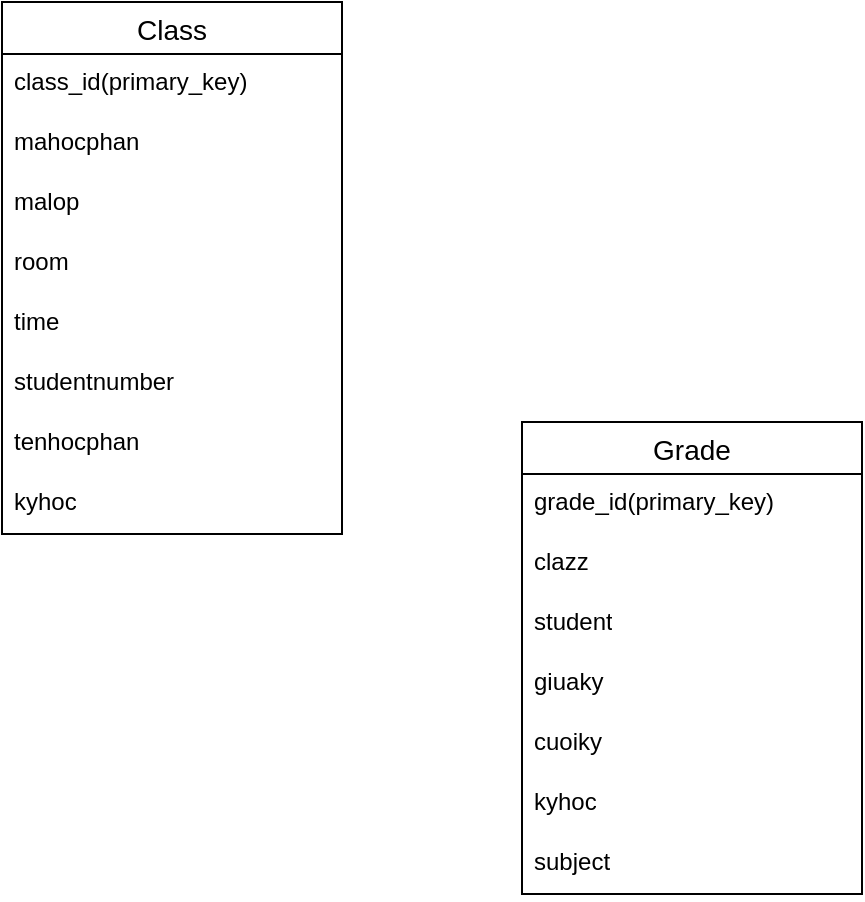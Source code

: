 <mxfile version="24.5.4" type="github">
  <diagram name="Page-1" id="IOjpnCaepcV3seA5GRL-">
    <mxGraphModel dx="1313" dy="706" grid="1" gridSize="10" guides="1" tooltips="1" connect="1" arrows="1" fold="1" page="1" pageScale="1" pageWidth="850" pageHeight="1100" math="0" shadow="0">
      <root>
        <mxCell id="0" />
        <mxCell id="1" parent="0" />
        <mxCell id="QQgcsJAT7TyLySzOBm0g-1" value="Class" style="swimlane;fontStyle=0;childLayout=stackLayout;horizontal=1;startSize=26;horizontalStack=0;resizeParent=1;resizeParentMax=0;resizeLast=0;collapsible=1;marginBottom=0;align=center;fontSize=14;" vertex="1" parent="1">
          <mxGeometry x="80" y="90" width="170" height="266" as="geometry" />
        </mxCell>
        <mxCell id="QQgcsJAT7TyLySzOBm0g-2" value="class_id(primary_key)" style="text;strokeColor=none;fillColor=none;spacingLeft=4;spacingRight=4;overflow=hidden;rotatable=0;points=[[0,0.5],[1,0.5]];portConstraint=eastwest;fontSize=12;whiteSpace=wrap;html=1;" vertex="1" parent="QQgcsJAT7TyLySzOBm0g-1">
          <mxGeometry y="26" width="170" height="30" as="geometry" />
        </mxCell>
        <mxCell id="QQgcsJAT7TyLySzOBm0g-3" value="mahocphan&lt;div&gt;&lt;br&gt;&lt;/div&gt;" style="text;strokeColor=none;fillColor=none;spacingLeft=4;spacingRight=4;overflow=hidden;rotatable=0;points=[[0,0.5],[1,0.5]];portConstraint=eastwest;fontSize=12;whiteSpace=wrap;html=1;" vertex="1" parent="QQgcsJAT7TyLySzOBm0g-1">
          <mxGeometry y="56" width="170" height="30" as="geometry" />
        </mxCell>
        <mxCell id="QQgcsJAT7TyLySzOBm0g-4" value="malop" style="text;strokeColor=none;fillColor=none;spacingLeft=4;spacingRight=4;overflow=hidden;rotatable=0;points=[[0,0.5],[1,0.5]];portConstraint=eastwest;fontSize=12;whiteSpace=wrap;html=1;" vertex="1" parent="QQgcsJAT7TyLySzOBm0g-1">
          <mxGeometry y="86" width="170" height="30" as="geometry" />
        </mxCell>
        <mxCell id="QQgcsJAT7TyLySzOBm0g-6" value="room" style="text;strokeColor=none;fillColor=none;spacingLeft=4;spacingRight=4;overflow=hidden;rotatable=0;points=[[0,0.5],[1,0.5]];portConstraint=eastwest;fontSize=12;whiteSpace=wrap;html=1;" vertex="1" parent="QQgcsJAT7TyLySzOBm0g-1">
          <mxGeometry y="116" width="170" height="30" as="geometry" />
        </mxCell>
        <mxCell id="QQgcsJAT7TyLySzOBm0g-7" value="time" style="text;strokeColor=none;fillColor=none;spacingLeft=4;spacingRight=4;overflow=hidden;rotatable=0;points=[[0,0.5],[1,0.5]];portConstraint=eastwest;fontSize=12;whiteSpace=wrap;html=1;" vertex="1" parent="QQgcsJAT7TyLySzOBm0g-1">
          <mxGeometry y="146" width="170" height="30" as="geometry" />
        </mxCell>
        <mxCell id="QQgcsJAT7TyLySzOBm0g-8" value="studentnumber" style="text;strokeColor=none;fillColor=none;spacingLeft=4;spacingRight=4;overflow=hidden;rotatable=0;points=[[0,0.5],[1,0.5]];portConstraint=eastwest;fontSize=12;whiteSpace=wrap;html=1;" vertex="1" parent="QQgcsJAT7TyLySzOBm0g-1">
          <mxGeometry y="176" width="170" height="30" as="geometry" />
        </mxCell>
        <mxCell id="QQgcsJAT7TyLySzOBm0g-9" value="tenhocphan" style="text;strokeColor=none;fillColor=none;spacingLeft=4;spacingRight=4;overflow=hidden;rotatable=0;points=[[0,0.5],[1,0.5]];portConstraint=eastwest;fontSize=12;whiteSpace=wrap;html=1;" vertex="1" parent="QQgcsJAT7TyLySzOBm0g-1">
          <mxGeometry y="206" width="170" height="30" as="geometry" />
        </mxCell>
        <mxCell id="QQgcsJAT7TyLySzOBm0g-10" value="kyhoc" style="text;strokeColor=none;fillColor=none;spacingLeft=4;spacingRight=4;overflow=hidden;rotatable=0;points=[[0,0.5],[1,0.5]];portConstraint=eastwest;fontSize=12;whiteSpace=wrap;html=1;" vertex="1" parent="QQgcsJAT7TyLySzOBm0g-1">
          <mxGeometry y="236" width="170" height="30" as="geometry" />
        </mxCell>
        <mxCell id="QQgcsJAT7TyLySzOBm0g-12" value="Grade" style="swimlane;fontStyle=0;childLayout=stackLayout;horizontal=1;startSize=26;horizontalStack=0;resizeParent=1;resizeParentMax=0;resizeLast=0;collapsible=1;marginBottom=0;align=center;fontSize=14;" vertex="1" parent="1">
          <mxGeometry x="340" y="300" width="170" height="236" as="geometry" />
        </mxCell>
        <mxCell id="QQgcsJAT7TyLySzOBm0g-13" value="grade_id(primary_key)" style="text;strokeColor=none;fillColor=none;spacingLeft=4;spacingRight=4;overflow=hidden;rotatable=0;points=[[0,0.5],[1,0.5]];portConstraint=eastwest;fontSize=12;whiteSpace=wrap;html=1;" vertex="1" parent="QQgcsJAT7TyLySzOBm0g-12">
          <mxGeometry y="26" width="170" height="30" as="geometry" />
        </mxCell>
        <mxCell id="QQgcsJAT7TyLySzOBm0g-14" value="clazz" style="text;strokeColor=none;fillColor=none;spacingLeft=4;spacingRight=4;overflow=hidden;rotatable=0;points=[[0,0.5],[1,0.5]];portConstraint=eastwest;fontSize=12;whiteSpace=wrap;html=1;" vertex="1" parent="QQgcsJAT7TyLySzOBm0g-12">
          <mxGeometry y="56" width="170" height="30" as="geometry" />
        </mxCell>
        <mxCell id="QQgcsJAT7TyLySzOBm0g-15" value="student" style="text;strokeColor=none;fillColor=none;spacingLeft=4;spacingRight=4;overflow=hidden;rotatable=0;points=[[0,0.5],[1,0.5]];portConstraint=eastwest;fontSize=12;whiteSpace=wrap;html=1;" vertex="1" parent="QQgcsJAT7TyLySzOBm0g-12">
          <mxGeometry y="86" width="170" height="30" as="geometry" />
        </mxCell>
        <mxCell id="QQgcsJAT7TyLySzOBm0g-16" value="giuaky" style="text;strokeColor=none;fillColor=none;spacingLeft=4;spacingRight=4;overflow=hidden;rotatable=0;points=[[0,0.5],[1,0.5]];portConstraint=eastwest;fontSize=12;whiteSpace=wrap;html=1;" vertex="1" parent="QQgcsJAT7TyLySzOBm0g-12">
          <mxGeometry y="116" width="170" height="30" as="geometry" />
        </mxCell>
        <mxCell id="QQgcsJAT7TyLySzOBm0g-17" value="cuoiky" style="text;strokeColor=none;fillColor=none;spacingLeft=4;spacingRight=4;overflow=hidden;rotatable=0;points=[[0,0.5],[1,0.5]];portConstraint=eastwest;fontSize=12;whiteSpace=wrap;html=1;" vertex="1" parent="QQgcsJAT7TyLySzOBm0g-12">
          <mxGeometry y="146" width="170" height="30" as="geometry" />
        </mxCell>
        <mxCell id="QQgcsJAT7TyLySzOBm0g-18" value="kyhoc" style="text;strokeColor=none;fillColor=none;spacingLeft=4;spacingRight=4;overflow=hidden;rotatable=0;points=[[0,0.5],[1,0.5]];portConstraint=eastwest;fontSize=12;whiteSpace=wrap;html=1;" vertex="1" parent="QQgcsJAT7TyLySzOBm0g-12">
          <mxGeometry y="176" width="170" height="30" as="geometry" />
        </mxCell>
        <mxCell id="QQgcsJAT7TyLySzOBm0g-21" value="subject" style="text;strokeColor=none;fillColor=none;spacingLeft=4;spacingRight=4;overflow=hidden;rotatable=0;points=[[0,0.5],[1,0.5]];portConstraint=eastwest;fontSize=12;whiteSpace=wrap;html=1;" vertex="1" parent="QQgcsJAT7TyLySzOBm0g-12">
          <mxGeometry y="206" width="170" height="30" as="geometry" />
        </mxCell>
      </root>
    </mxGraphModel>
  </diagram>
</mxfile>
